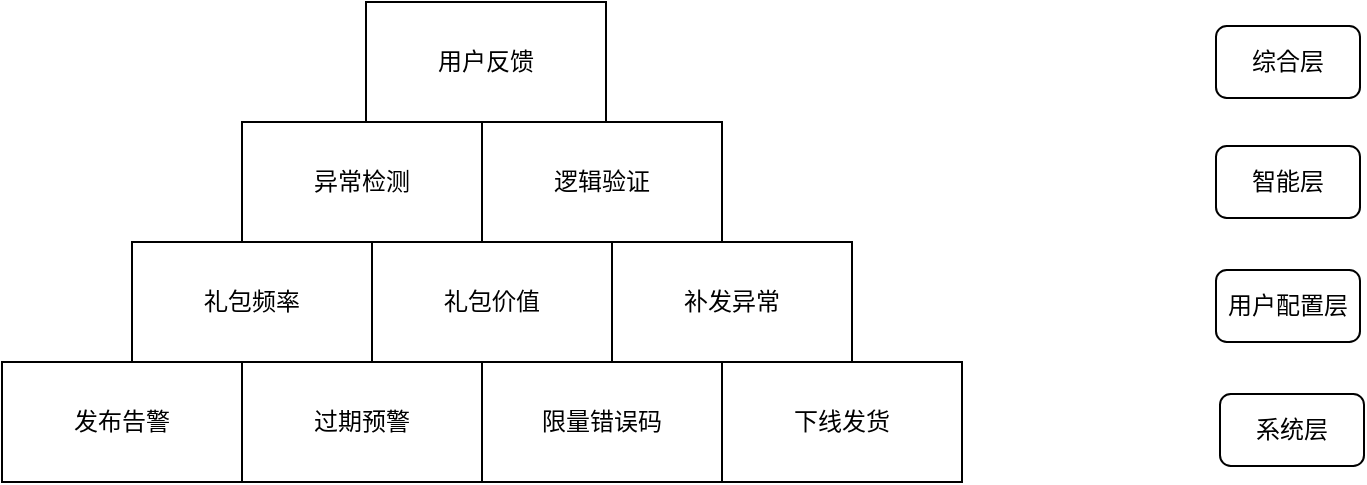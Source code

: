 <mxfile version="20.2.3" type="github">
  <diagram id="8T84ZFeobelHWhelRuax" name="第 1 页">
    <mxGraphModel dx="3519" dy="-590" grid="1" gridSize="10" guides="1" tooltips="1" connect="1" arrows="1" fold="1" page="1" pageScale="1" pageWidth="827" pageHeight="1169" math="0" shadow="0">
      <root>
        <mxCell id="0" />
        <mxCell id="1" parent="0" />
        <mxCell id="q0p6yLglyKbqOUr7fRT0-1" value="用户反馈" style="rounded=0;whiteSpace=wrap;html=1;" vertex="1" parent="1">
          <mxGeometry x="-2231" y="1806" width="120" height="60" as="geometry" />
        </mxCell>
        <mxCell id="q0p6yLglyKbqOUr7fRT0-2" value="异常检测" style="rounded=0;whiteSpace=wrap;html=1;" vertex="1" parent="1">
          <mxGeometry x="-2293" y="1866" width="120" height="60" as="geometry" />
        </mxCell>
        <mxCell id="q0p6yLglyKbqOUr7fRT0-3" value="逻辑验证" style="rounded=0;whiteSpace=wrap;html=1;" vertex="1" parent="1">
          <mxGeometry x="-2173" y="1866" width="120" height="60" as="geometry" />
        </mxCell>
        <mxCell id="q0p6yLglyKbqOUr7fRT0-4" value="礼包价值" style="rounded=0;whiteSpace=wrap;html=1;" vertex="1" parent="1">
          <mxGeometry x="-2228" y="1926" width="120" height="60" as="geometry" />
        </mxCell>
        <mxCell id="q0p6yLglyKbqOUr7fRT0-5" value="礼包频率" style="rounded=0;whiteSpace=wrap;html=1;" vertex="1" parent="1">
          <mxGeometry x="-2348" y="1926" width="120" height="60" as="geometry" />
        </mxCell>
        <mxCell id="q0p6yLglyKbqOUr7fRT0-6" value="补发异常" style="rounded=0;whiteSpace=wrap;html=1;" vertex="1" parent="1">
          <mxGeometry x="-2108" y="1926" width="120" height="60" as="geometry" />
        </mxCell>
        <mxCell id="q0p6yLglyKbqOUr7fRT0-7" value="过期预警" style="rounded=0;whiteSpace=wrap;html=1;" vertex="1" parent="1">
          <mxGeometry x="-2293" y="1986" width="120" height="60" as="geometry" />
        </mxCell>
        <mxCell id="q0p6yLglyKbqOUr7fRT0-8" value="发布告警" style="rounded=0;whiteSpace=wrap;html=1;" vertex="1" parent="1">
          <mxGeometry x="-2413" y="1986" width="120" height="60" as="geometry" />
        </mxCell>
        <mxCell id="q0p6yLglyKbqOUr7fRT0-9" value="限量错误码" style="rounded=0;whiteSpace=wrap;html=1;" vertex="1" parent="1">
          <mxGeometry x="-2173" y="1986" width="120" height="60" as="geometry" />
        </mxCell>
        <mxCell id="q0p6yLglyKbqOUr7fRT0-10" value="下线发货" style="rounded=0;whiteSpace=wrap;html=1;" vertex="1" parent="1">
          <mxGeometry x="-2053" y="1986" width="120" height="60" as="geometry" />
        </mxCell>
        <mxCell id="q0p6yLglyKbqOUr7fRT0-11" value="系统层" style="rounded=1;whiteSpace=wrap;html=1;" vertex="1" parent="1">
          <mxGeometry x="-1804" y="2002" width="72" height="36" as="geometry" />
        </mxCell>
        <mxCell id="q0p6yLglyKbqOUr7fRT0-12" value="用户配置层" style="rounded=1;whiteSpace=wrap;html=1;" vertex="1" parent="1">
          <mxGeometry x="-1806" y="1940" width="72" height="36" as="geometry" />
        </mxCell>
        <mxCell id="q0p6yLglyKbqOUr7fRT0-13" value="智能层" style="rounded=1;whiteSpace=wrap;html=1;" vertex="1" parent="1">
          <mxGeometry x="-1806" y="1878" width="72" height="36" as="geometry" />
        </mxCell>
        <mxCell id="q0p6yLglyKbqOUr7fRT0-14" value="综合层" style="rounded=1;whiteSpace=wrap;html=1;" vertex="1" parent="1">
          <mxGeometry x="-1806" y="1818" width="72" height="36" as="geometry" />
        </mxCell>
      </root>
    </mxGraphModel>
  </diagram>
</mxfile>
